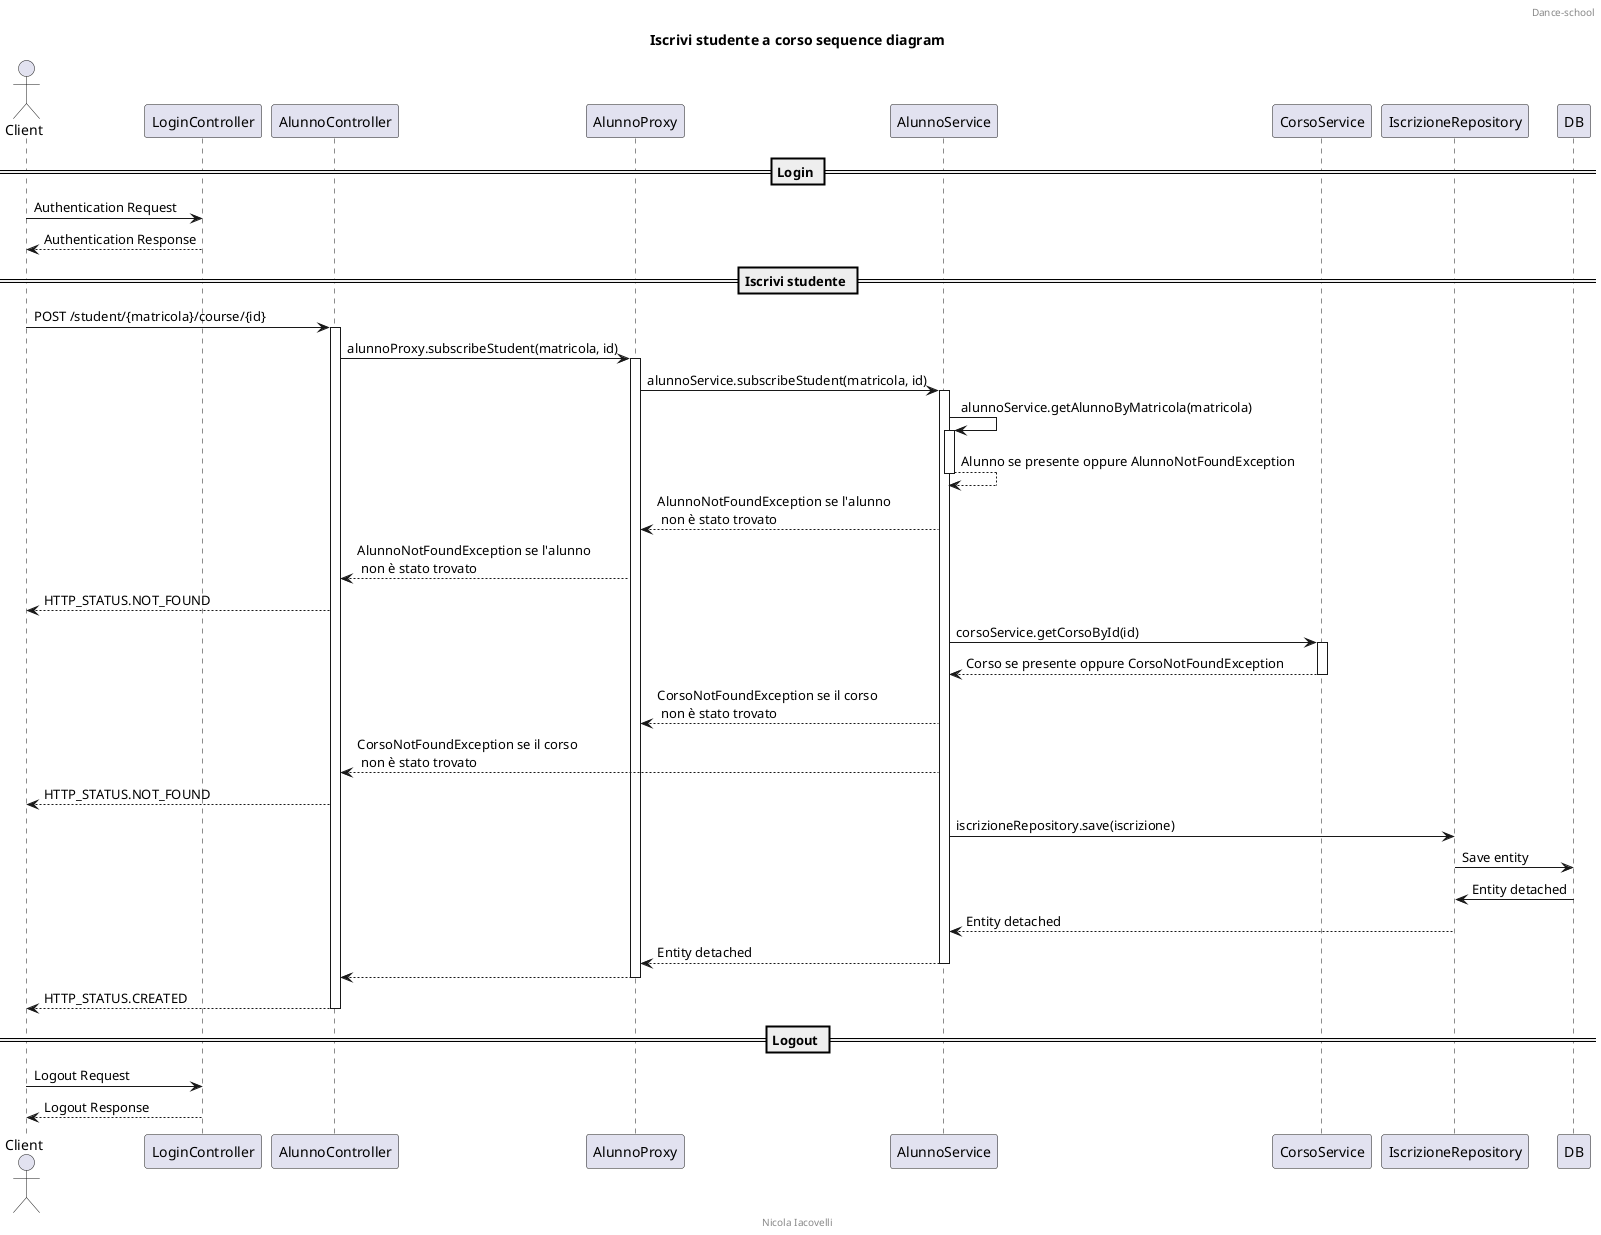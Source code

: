 @startuml

header Dance-school
footer Nicola Iacovelli

actor Client

title Iscrivi studente a corso sequence diagram

== Login ==
Client -> LoginController: Authentication Request
Client <-- LoginController: Authentication Response

== Iscrivi studente ==
Client -> AlunnoController: POST /student/{matricola}/course/{id}
activate AlunnoController
AlunnoController -> AlunnoProxy: alunnoProxy.subscribeStudent(matricola, id)
activate AlunnoProxy
AlunnoProxy -> AlunnoService: alunnoService.subscribeStudent(matricola, id)
activate AlunnoService

AlunnoService -> AlunnoService: alunnoService.getAlunnoByMatricola(matricola)
activate AlunnoService
return Alunno se presente oppure AlunnoNotFoundException
AlunnoProxy <-- AlunnoService: AlunnoNotFoundException se l'alunno \n non è stato trovato
AlunnoController <-- AlunnoProxy: AlunnoNotFoundException se l'alunno \n non è stato trovato
Client <-- AlunnoController: HTTP_STATUS.NOT_FOUND

AlunnoService -> CorsoService: corsoService.getCorsoById(id)
activate CorsoService
return Corso se presente oppure CorsoNotFoundException
AlunnoProxy <-- AlunnoService: CorsoNotFoundException se il corso \n non è stato trovato
AlunnoController <-- AlunnoService: CorsoNotFoundException se il corso \n non è stato trovato
Client <-- AlunnoController: HTTP_STATUS.NOT_FOUND

AlunnoService -> IscrizioneRepository: iscrizioneRepository.save(iscrizione)
IscrizioneRepository -> DB: Save entity
IscrizioneRepository <- DB: Entity detached
AlunnoService <-- IscrizioneRepository: Entity detached
return Entity detached
return
return HTTP_STATUS.CREATED


== Logout ==
Client -> LoginController: Logout Request
Client <-- LoginController: Logout Response

@enduml
